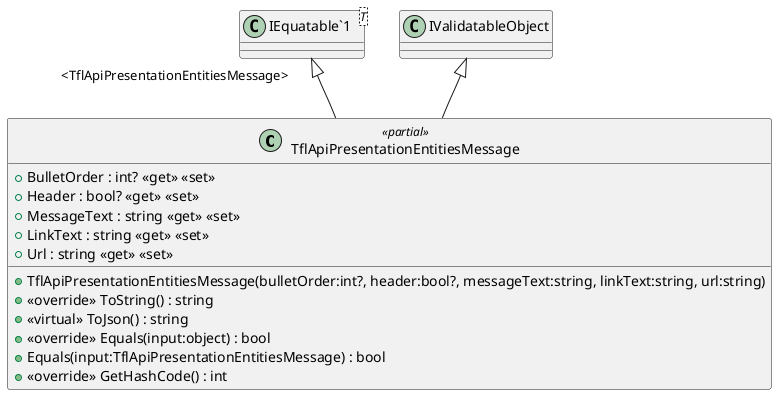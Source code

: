@startuml
class TflApiPresentationEntitiesMessage <<partial>> {
    + TflApiPresentationEntitiesMessage(bulletOrder:int?, header:bool?, messageText:string, linkText:string, url:string)
    + BulletOrder : int? <<get>> <<set>>
    + Header : bool? <<get>> <<set>>
    + MessageText : string <<get>> <<set>>
    + LinkText : string <<get>> <<set>>
    + Url : string <<get>> <<set>>
    + <<override>> ToString() : string
    + <<virtual>> ToJson() : string
    + <<override>> Equals(input:object) : bool
    + Equals(input:TflApiPresentationEntitiesMessage) : bool
    + <<override>> GetHashCode() : int
}
class "IEquatable`1"<T> {
}
"IEquatable`1" "<TflApiPresentationEntitiesMessage>" <|-- TflApiPresentationEntitiesMessage
IValidatableObject <|-- TflApiPresentationEntitiesMessage
@enduml
